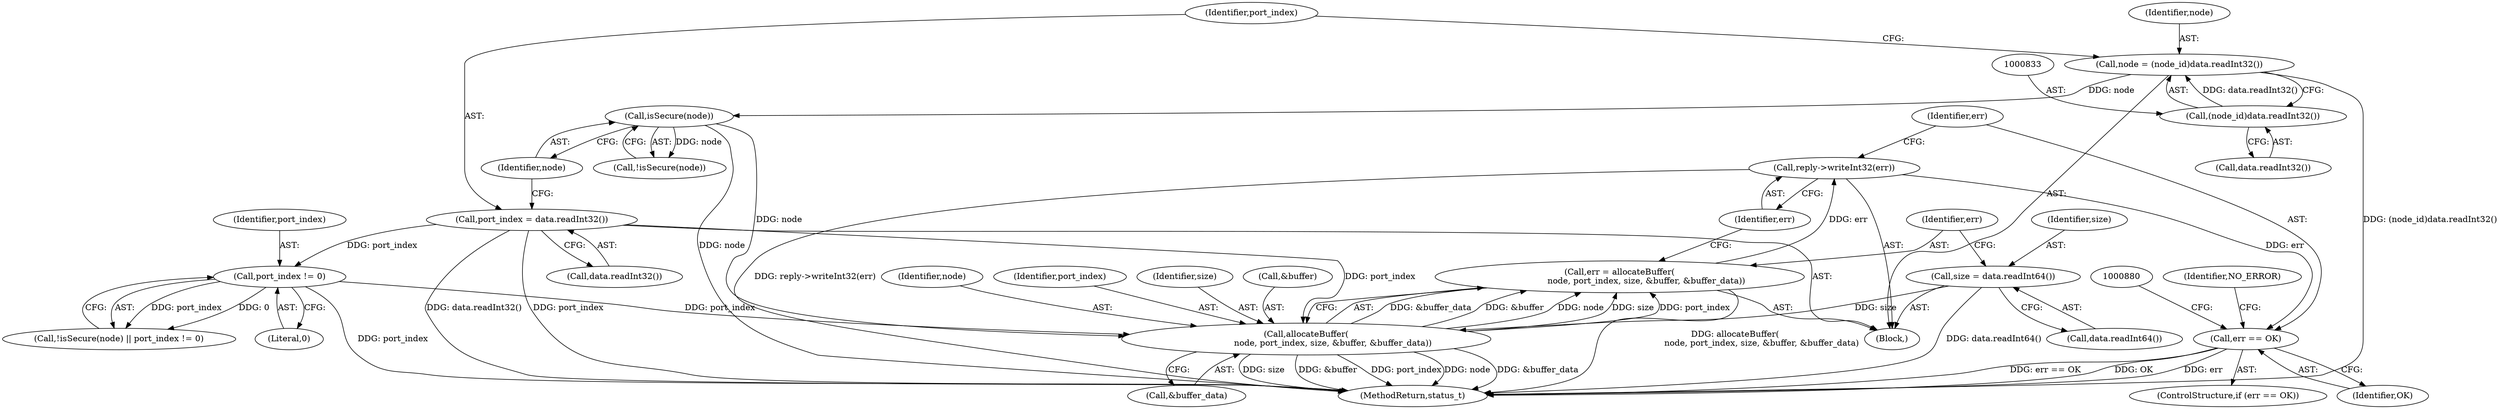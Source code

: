 digraph "0_Android_1171e7c047bf79e7c93342bb6a812c9edd86aa84@API" {
"1000871" [label="(Call,reply->writeInt32(err))"];
"1000861" [label="(Call,err = allocateBuffer(\n                    node, port_index, size, &buffer, &buffer_data))"];
"1000863" [label="(Call,allocateBuffer(\n                    node, port_index, size, &buffer, &buffer_data))"];
"1000842" [label="(Call,isSecure(node))"];
"1000830" [label="(Call,node = (node_id)data.readInt32())"];
"1000832" [label="(Call,(node_id)data.readInt32())"];
"1000844" [label="(Call,port_index != 0)"];
"1000836" [label="(Call,port_index = data.readInt32())"];
"1000855" [label="(Call,size = data.readInt64())"];
"1000874" [label="(Call,err == OK)"];
"1000871" [label="(Call,reply->writeInt32(err))"];
"1000864" [label="(Identifier,node)"];
"1000840" [label="(Call,!isSecure(node) || port_index != 0)"];
"1000846" [label="(Literal,0)"];
"1000865" [label="(Identifier,port_index)"];
"1000869" [label="(Call,&buffer_data)"];
"1000830" [label="(Call,node = (node_id)data.readInt32())"];
"1000834" [label="(Call,data.readInt32())"];
"1000874" [label="(Call,err == OK)"];
"1000845" [label="(Identifier,port_index)"];
"1000857" [label="(Call,data.readInt64())"];
"1001075" [label="(MethodReturn,status_t)"];
"1000866" [label="(Identifier,size)"];
"1000824" [label="(Block,)"];
"1000873" [label="(ControlStructure,if (err == OK))"];
"1000887" [label="(Identifier,NO_ERROR)"];
"1000842" [label="(Call,isSecure(node))"];
"1000832" [label="(Call,(node_id)data.readInt32())"];
"1000867" [label="(Call,&buffer)"];
"1000844" [label="(Call,port_index != 0)"];
"1000861" [label="(Call,err = allocateBuffer(\n                    node, port_index, size, &buffer, &buffer_data))"];
"1000872" [label="(Identifier,err)"];
"1000831" [label="(Identifier,node)"];
"1000837" [label="(Identifier,port_index)"];
"1000838" [label="(Call,data.readInt32())"];
"1000836" [label="(Call,port_index = data.readInt32())"];
"1000855" [label="(Call,size = data.readInt64())"];
"1000856" [label="(Identifier,size)"];
"1000875" [label="(Identifier,err)"];
"1000862" [label="(Identifier,err)"];
"1000863" [label="(Call,allocateBuffer(\n                    node, port_index, size, &buffer, &buffer_data))"];
"1000843" [label="(Identifier,node)"];
"1000876" [label="(Identifier,OK)"];
"1000841" [label="(Call,!isSecure(node))"];
"1000871" -> "1000824"  [label="AST: "];
"1000871" -> "1000872"  [label="CFG: "];
"1000872" -> "1000871"  [label="AST: "];
"1000875" -> "1000871"  [label="CFG: "];
"1000871" -> "1001075"  [label="DDG: reply->writeInt32(err)"];
"1000861" -> "1000871"  [label="DDG: err"];
"1000871" -> "1000874"  [label="DDG: err"];
"1000861" -> "1000824"  [label="AST: "];
"1000861" -> "1000863"  [label="CFG: "];
"1000862" -> "1000861"  [label="AST: "];
"1000863" -> "1000861"  [label="AST: "];
"1000872" -> "1000861"  [label="CFG: "];
"1000861" -> "1001075"  [label="DDG: allocateBuffer(\n                    node, port_index, size, &buffer, &buffer_data)"];
"1000863" -> "1000861"  [label="DDG: &buffer_data"];
"1000863" -> "1000861"  [label="DDG: &buffer"];
"1000863" -> "1000861"  [label="DDG: node"];
"1000863" -> "1000861"  [label="DDG: size"];
"1000863" -> "1000861"  [label="DDG: port_index"];
"1000863" -> "1000869"  [label="CFG: "];
"1000864" -> "1000863"  [label="AST: "];
"1000865" -> "1000863"  [label="AST: "];
"1000866" -> "1000863"  [label="AST: "];
"1000867" -> "1000863"  [label="AST: "];
"1000869" -> "1000863"  [label="AST: "];
"1000863" -> "1001075"  [label="DDG: size"];
"1000863" -> "1001075"  [label="DDG: &buffer"];
"1000863" -> "1001075"  [label="DDG: port_index"];
"1000863" -> "1001075"  [label="DDG: node"];
"1000863" -> "1001075"  [label="DDG: &buffer_data"];
"1000842" -> "1000863"  [label="DDG: node"];
"1000844" -> "1000863"  [label="DDG: port_index"];
"1000836" -> "1000863"  [label="DDG: port_index"];
"1000855" -> "1000863"  [label="DDG: size"];
"1000842" -> "1000841"  [label="AST: "];
"1000842" -> "1000843"  [label="CFG: "];
"1000843" -> "1000842"  [label="AST: "];
"1000841" -> "1000842"  [label="CFG: "];
"1000842" -> "1001075"  [label="DDG: node"];
"1000842" -> "1000841"  [label="DDG: node"];
"1000830" -> "1000842"  [label="DDG: node"];
"1000830" -> "1000824"  [label="AST: "];
"1000830" -> "1000832"  [label="CFG: "];
"1000831" -> "1000830"  [label="AST: "];
"1000832" -> "1000830"  [label="AST: "];
"1000837" -> "1000830"  [label="CFG: "];
"1000830" -> "1001075"  [label="DDG: (node_id)data.readInt32()"];
"1000832" -> "1000830"  [label="DDG: data.readInt32()"];
"1000832" -> "1000834"  [label="CFG: "];
"1000833" -> "1000832"  [label="AST: "];
"1000834" -> "1000832"  [label="AST: "];
"1000844" -> "1000840"  [label="AST: "];
"1000844" -> "1000846"  [label="CFG: "];
"1000845" -> "1000844"  [label="AST: "];
"1000846" -> "1000844"  [label="AST: "];
"1000840" -> "1000844"  [label="CFG: "];
"1000844" -> "1001075"  [label="DDG: port_index"];
"1000844" -> "1000840"  [label="DDG: port_index"];
"1000844" -> "1000840"  [label="DDG: 0"];
"1000836" -> "1000844"  [label="DDG: port_index"];
"1000836" -> "1000824"  [label="AST: "];
"1000836" -> "1000838"  [label="CFG: "];
"1000837" -> "1000836"  [label="AST: "];
"1000838" -> "1000836"  [label="AST: "];
"1000843" -> "1000836"  [label="CFG: "];
"1000836" -> "1001075"  [label="DDG: data.readInt32()"];
"1000836" -> "1001075"  [label="DDG: port_index"];
"1000855" -> "1000824"  [label="AST: "];
"1000855" -> "1000857"  [label="CFG: "];
"1000856" -> "1000855"  [label="AST: "];
"1000857" -> "1000855"  [label="AST: "];
"1000862" -> "1000855"  [label="CFG: "];
"1000855" -> "1001075"  [label="DDG: data.readInt64()"];
"1000874" -> "1000873"  [label="AST: "];
"1000874" -> "1000876"  [label="CFG: "];
"1000875" -> "1000874"  [label="AST: "];
"1000876" -> "1000874"  [label="AST: "];
"1000880" -> "1000874"  [label="CFG: "];
"1000887" -> "1000874"  [label="CFG: "];
"1000874" -> "1001075"  [label="DDG: err == OK"];
"1000874" -> "1001075"  [label="DDG: OK"];
"1000874" -> "1001075"  [label="DDG: err"];
}
